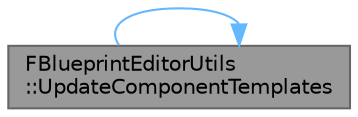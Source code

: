 digraph "FBlueprintEditorUtils::UpdateComponentTemplates"
{
 // INTERACTIVE_SVG=YES
 // LATEX_PDF_SIZE
  bgcolor="transparent";
  edge [fontname=Helvetica,fontsize=10,labelfontname=Helvetica,labelfontsize=10];
  node [fontname=Helvetica,fontsize=10,shape=box,height=0.2,width=0.4];
  rankdir="LR";
  Node1 [id="Node000001",label="FBlueprintEditorUtils\l::UpdateComponentTemplates",height=0.2,width=0.4,color="gray40", fillcolor="grey60", style="filled", fontcolor="black",tooltip="Handle stale components and ensure correct flags are set."];
  Node1 -> Node1 [id="edge1_Node000001_Node000001",color="steelblue1",style="solid",tooltip=" "];
}
